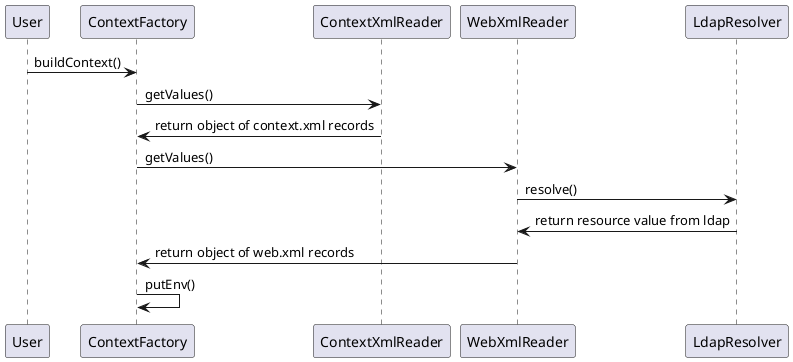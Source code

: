 @startuml
User -> ContextFactory: buildContext()
ContextFactory -> ContextXmlReader: getValues()
ContextXmlReader -> ContextFactory: return object of context.xml records

ContextFactory -> WebXmlReader: getValues()
WebXmlReader -> LdapResolver: resolve()
LdapResolver -> WebXmlReader: return resource value from ldap
WebXmlReader -> ContextFactory: return object of web.xml records

ContextFactory -> ContextFactory: putEnv()
@enduml
